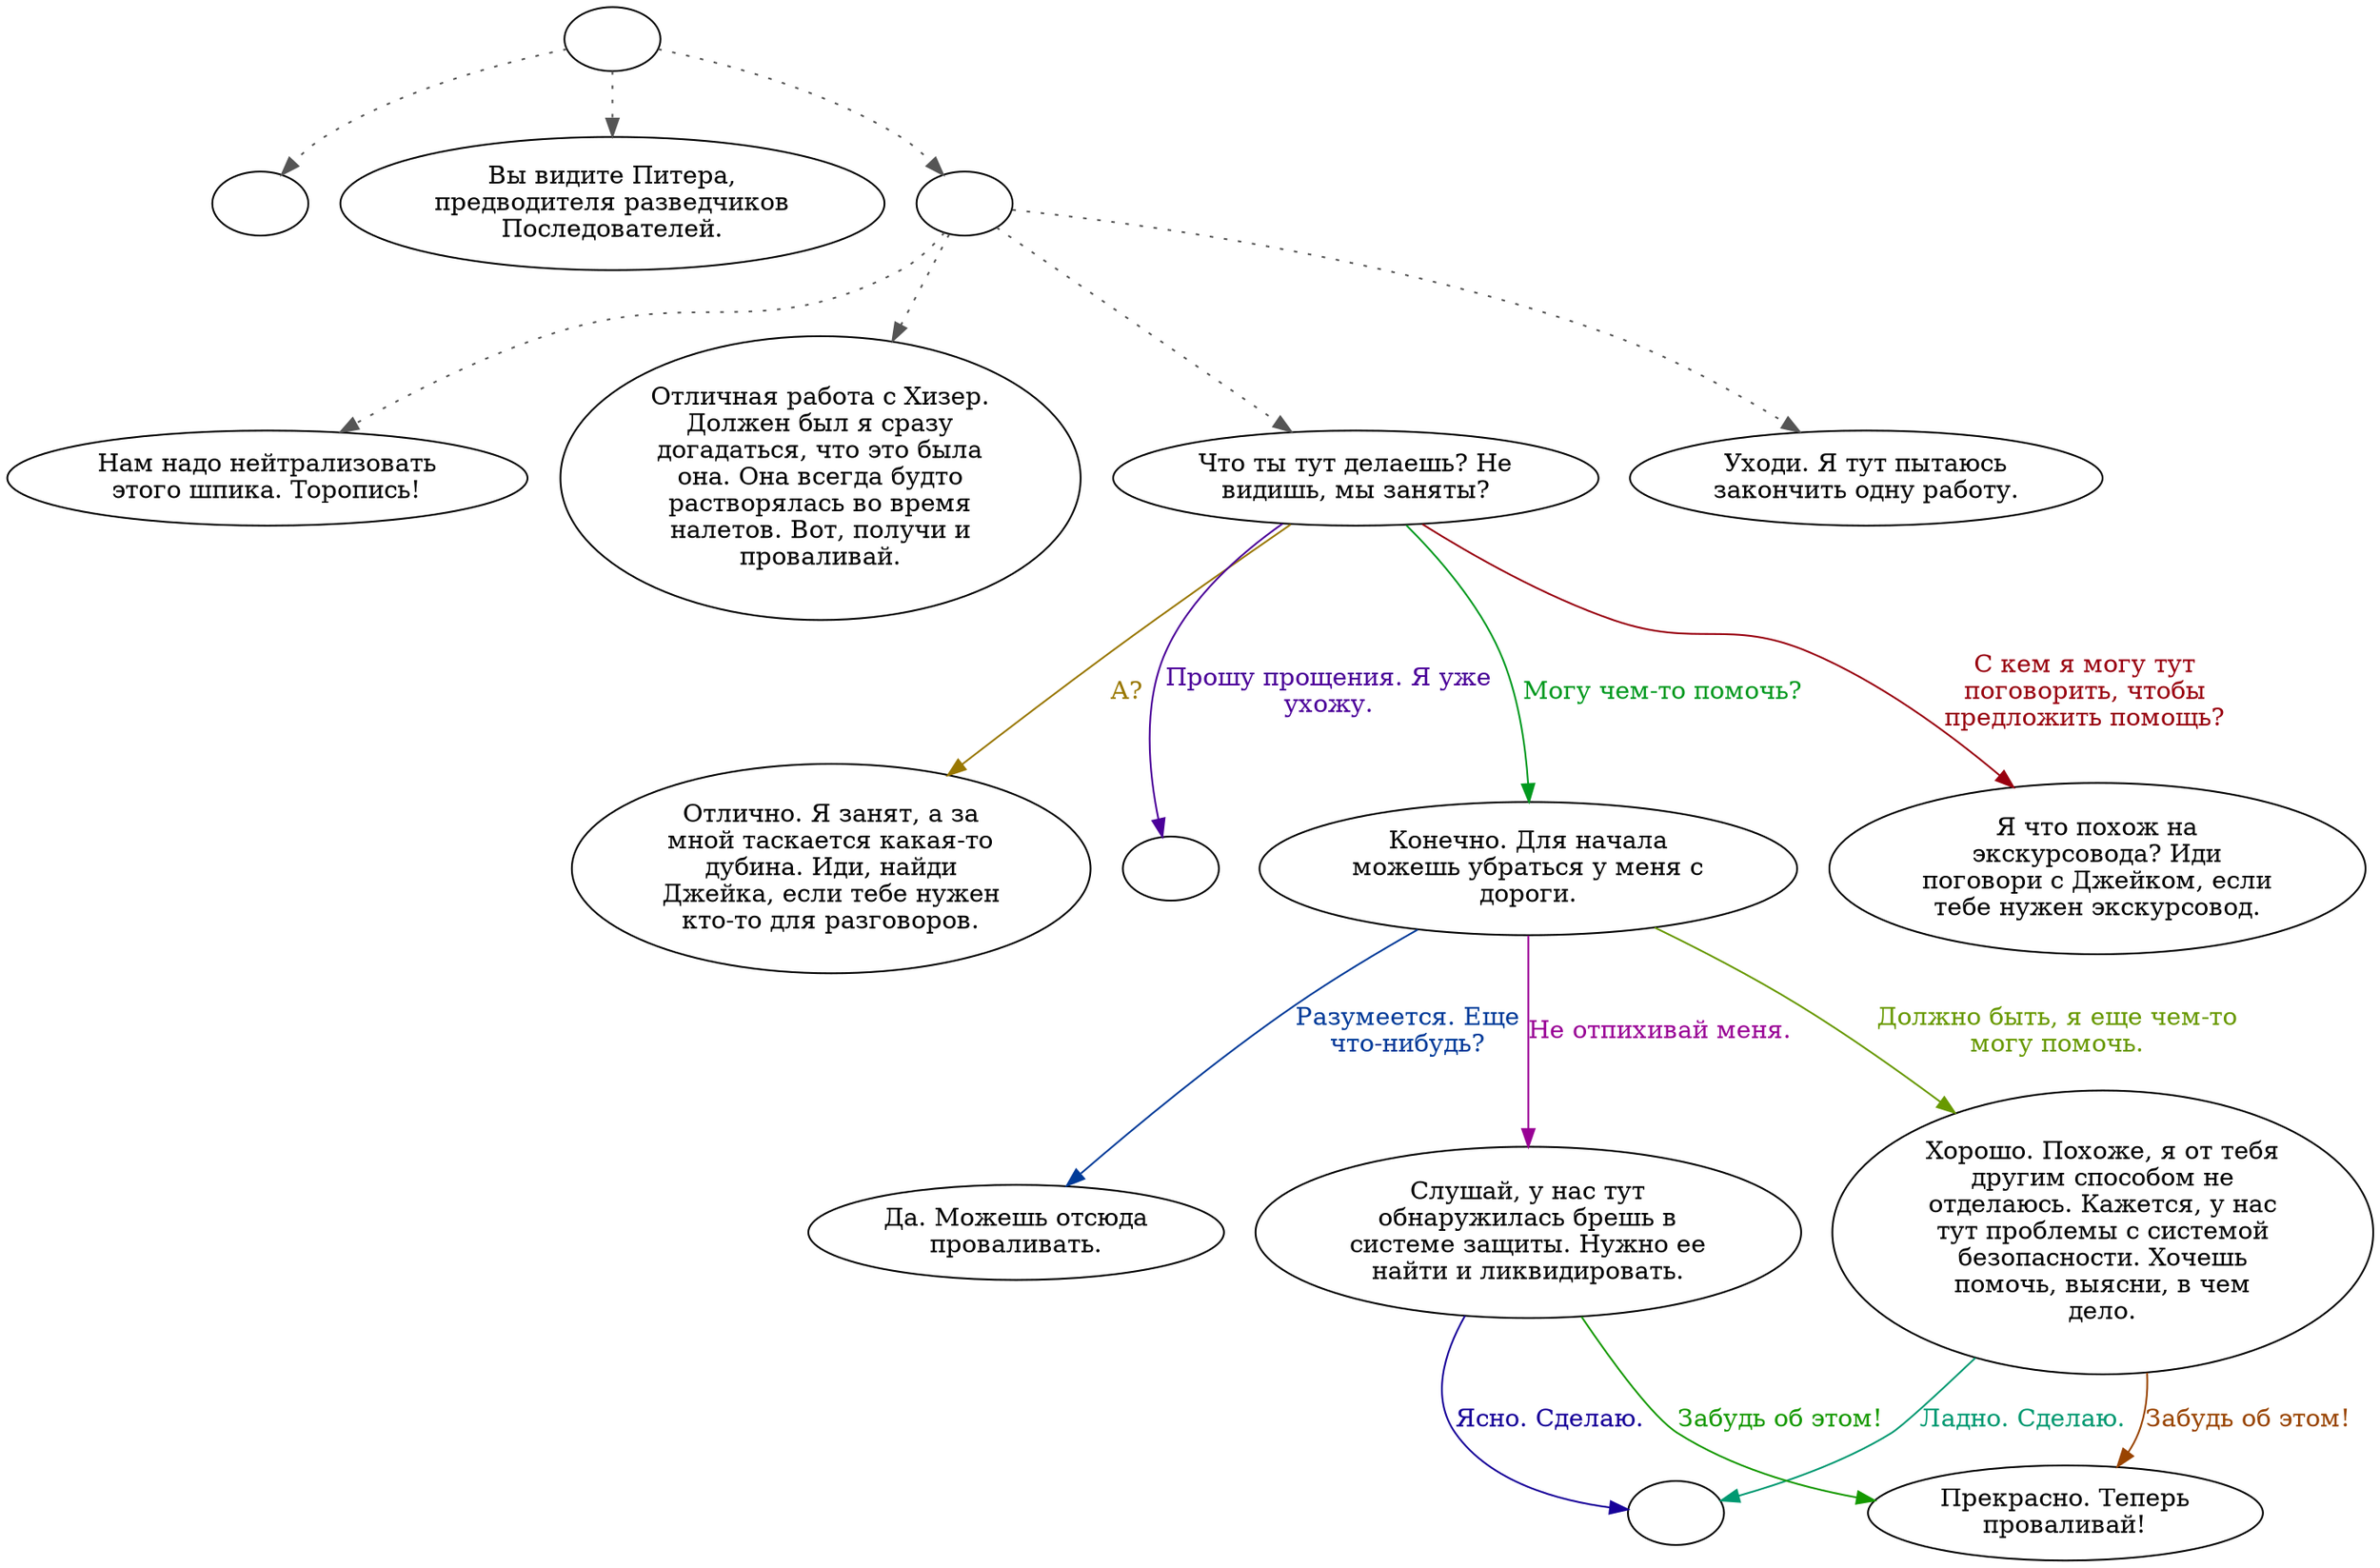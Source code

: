 digraph peter {
  "start" [style=filled       fillcolor="#FFFFFF"       color="#000000"]
  "start" -> "destroy_p_proc" [style=dotted color="#555555"]
  "start" -> "look_at_p_proc" [style=dotted color="#555555"]
  "start" -> "talk_p_proc" [style=dotted color="#555555"]
  "start" [label=""]
  "destroy_p_proc" [style=filled       fillcolor="#FFFFFF"       color="#000000"]
  "destroy_p_proc" [label=""]
  "look_at_p_proc" [style=filled       fillcolor="#FFFFFF"       color="#000000"]
  "look_at_p_proc" [label="Вы видите Питера,\nпредводителя разведчиков\nПоследователей."]
  "talk_p_proc" [style=filled       fillcolor="#FFFFFF"       color="#000000"]
  "talk_p_proc" -> "peter9" [style=dotted color="#555555"]
  "talk_p_proc" -> "peter10" [style=dotted color="#555555"]
  "talk_p_proc" -> "peter0" [style=dotted color="#555555"]
  "talk_p_proc" -> "peter8" [style=dotted color="#555555"]
  "talk_p_proc" [label=""]
  "peter0" [style=filled       fillcolor="#FFFFFF"       color="#000000"]
  "peter0" [label="Что ты тут делаешь? Не\nвидишь, мы заняты?"]
  "peter0" -> "peter1" [label="А?" color="#997700" fontcolor="#997700"]
  "peter0" -> "peterend" [label="Прошу прощения. Я уже\nухожу." color="#4B0099" fontcolor="#4B0099"]
  "peter0" -> "peter2" [label="Могу чем-то помочь?" color="#00991E" fontcolor="#00991E"]
  "peter0" -> "peter7" [label="С кем я могу тут\nпоговорить, чтобы\nпредложить помощь?" color="#99000F" fontcolor="#99000F"]
  "peter1" [style=filled       fillcolor="#FFFFFF"       color="#000000"]
  "peter1" [label="Отлично. Я занят, а за\nмной таскается какая-то\nдубина. Иди, найди\nДжейка, если тебе нужен\nкто-то для разговоров."]
  "peter2" [style=filled       fillcolor="#FFFFFF"       color="#000000"]
  "peter2" [label="Конечно. Для начала\nможешь убраться у меня с\nдороги."]
  "peter2" -> "peter3" [label="Разумеется. Еще\nчто-нибудь?" color="#003B99" fontcolor="#003B99"]
  "peter2" -> "peter4" [label="Должно быть, я еще чем-то\nмогу помочь." color="#689900" fontcolor="#689900"]
  "peter2" -> "peter6" [label="Не отпихивай меня." color="#990095" fontcolor="#990095"]
  "peter3" [style=filled       fillcolor="#FFFFFF"       color="#000000"]
  "peter3" [label="Да. Можешь отсюда\nпроваливать."]
  "peter4" [style=filled       fillcolor="#FFFFFF"       color="#000000"]
  "peter4" [label="Хорошо. Похоже, я от тебя\nдругим способом не\nотделаюсь. Кажется, у нас\nтут проблемы с системой\nбезопасности. Хочешь\nпомочь, выясни, в чем\nдело."]
  "peter4" -> "peter4a" [label="Ладно. Сделаю." color="#009971" fontcolor="#009971"]
  "peter4" -> "peter5" [label="Забудь об этом!" color="#994400" fontcolor="#994400"]
  "peter4a" [style=filled       fillcolor="#FFFFFF"       color="#000000"]
  "peter4a" [label=""]
  "peter5" [style=filled       fillcolor="#FFFFFF"       color="#000000"]
  "peter5" [label="Прекрасно. Теперь\nпроваливай!"]
  "peter6" [style=filled       fillcolor="#FFFFFF"       color="#000000"]
  "peter6" [label="Слушай, у нас тут\nобнаружилась брешь в\nсистеме защиты. Нужно ее\nнайти и ликвидировать."]
  "peter6" -> "peter4a" [label="Ясно. Сделаю." color="#170099" fontcolor="#170099"]
  "peter6" -> "peter5" [label="Забудь об этом!" color="#159900" fontcolor="#159900"]
  "peter7" [style=filled       fillcolor="#FFFFFF"       color="#000000"]
  "peter7" [label="Я что похож на\nэкскурсовода? Иди\nпоговори с Джейком, если\nтебе нужен экскурсовод."]
  "peter8" [style=filled       fillcolor="#FFFFFF"       color="#000000"]
  "peter8" [label="Уходи. Я тут пытаюсь\nзакончить одну работу."]
  "peter9" [style=filled       fillcolor="#FFFFFF"       color="#000000"]
  "peter9" [label="Нам надо нейтрализовать\nэтого шпика. Торопись!"]
  "peter10" [style=filled       fillcolor="#FFFFFF"       color="#000000"]
  "peter10" [label="Отличная работа с Хизер.\nДолжен был я сразу\nдогадаться, что это была\nона. Она всегда будто\nрастворялась во время\nналетов. Вот, получи и\nпроваливай."]
  "peterend" [style=filled       fillcolor="#FFFFFF"       color="#000000"]
  "peterend" [label=""]
}